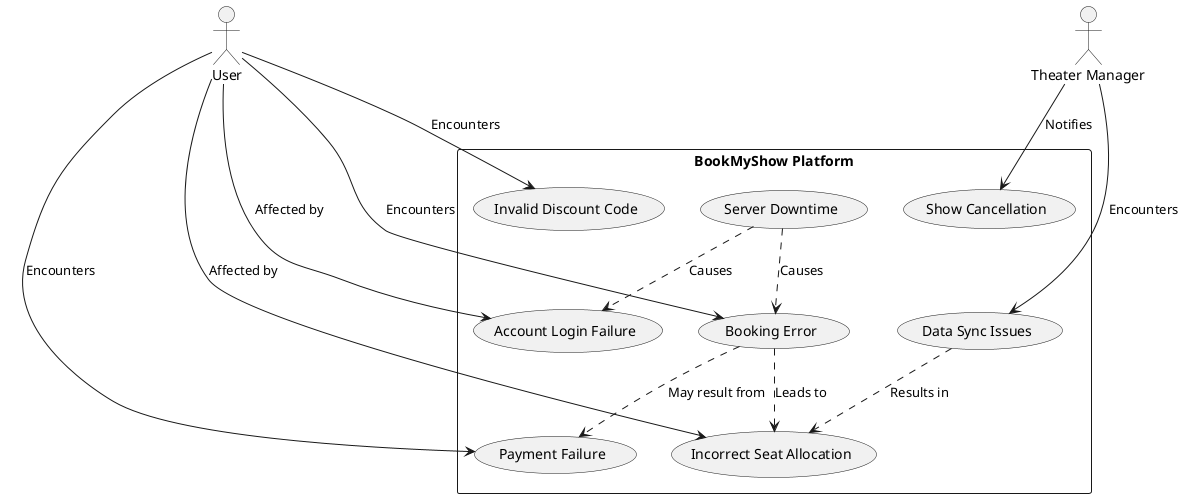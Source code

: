 @startuml

actor "User" as User
actor "Theater Manager" as Manager

rectangle "BookMyShow Platform" as System {
    usecase "Booking Error" as UC_BookingError
    usecase "Payment Failure" as UC_PaymentFailure
    usecase "Incorrect Seat Allocation" as UC_SeatAllocationError
    usecase "Show Cancellation" as UC_ShowCancellation
    usecase "Server Downtime" as UC_ServerDowntime
    usecase "Data Sync Issues" as UC_DataSyncIssues
    usecase "Account Login Failure" as UC_LoginFailure
    usecase "Invalid Discount Code" as UC_InvalidDiscountCode
}

User --> UC_BookingError : Encounters
User --> UC_PaymentFailure : Encounters
User --> UC_SeatAllocationError : Affected by
User --> UC_LoginFailure : Affected by
User --> UC_InvalidDiscountCode : Encounters

Manager --> UC_ShowCancellation : Notifies
Manager --> UC_DataSyncIssues : Encounters

UC_BookingError ..> UC_PaymentFailure : "May result from"
UC_BookingError ..> UC_SeatAllocationError : "Leads to"
UC_ServerDowntime ..> UC_BookingError : "Causes"
UC_ServerDowntime ..> UC_LoginFailure : "Causes"
UC_DataSyncIssues ..> UC_SeatAllocationError : "Results in"

@enduml
